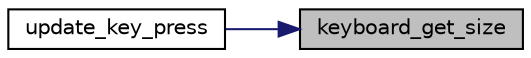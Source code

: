 digraph "keyboard_get_size"
{
 // LATEX_PDF_SIZE
  edge [fontname="Helvetica",fontsize="10",labelfontname="Helvetica",labelfontsize="10"];
  node [fontname="Helvetica",fontsize="10",shape=record];
  rankdir="RL";
  Node1 [label="keyboard_get_size",height=0.2,width=0.4,color="black", fillcolor="grey75", style="filled", fontcolor="black",tooltip="Get size of read scancode."];
  Node1 -> Node2 [dir="back",color="midnightblue",fontsize="10",style="solid"];
  Node2 [label="update_key_press",height=0.2,width=0.4,color="black", fillcolor="white", style="filled",URL="$group__aux__functions.html#ga5a200d1a18d60b4cd045d19a821cf363",tooltip="Updates mouse pressed into the global keys."];
}
